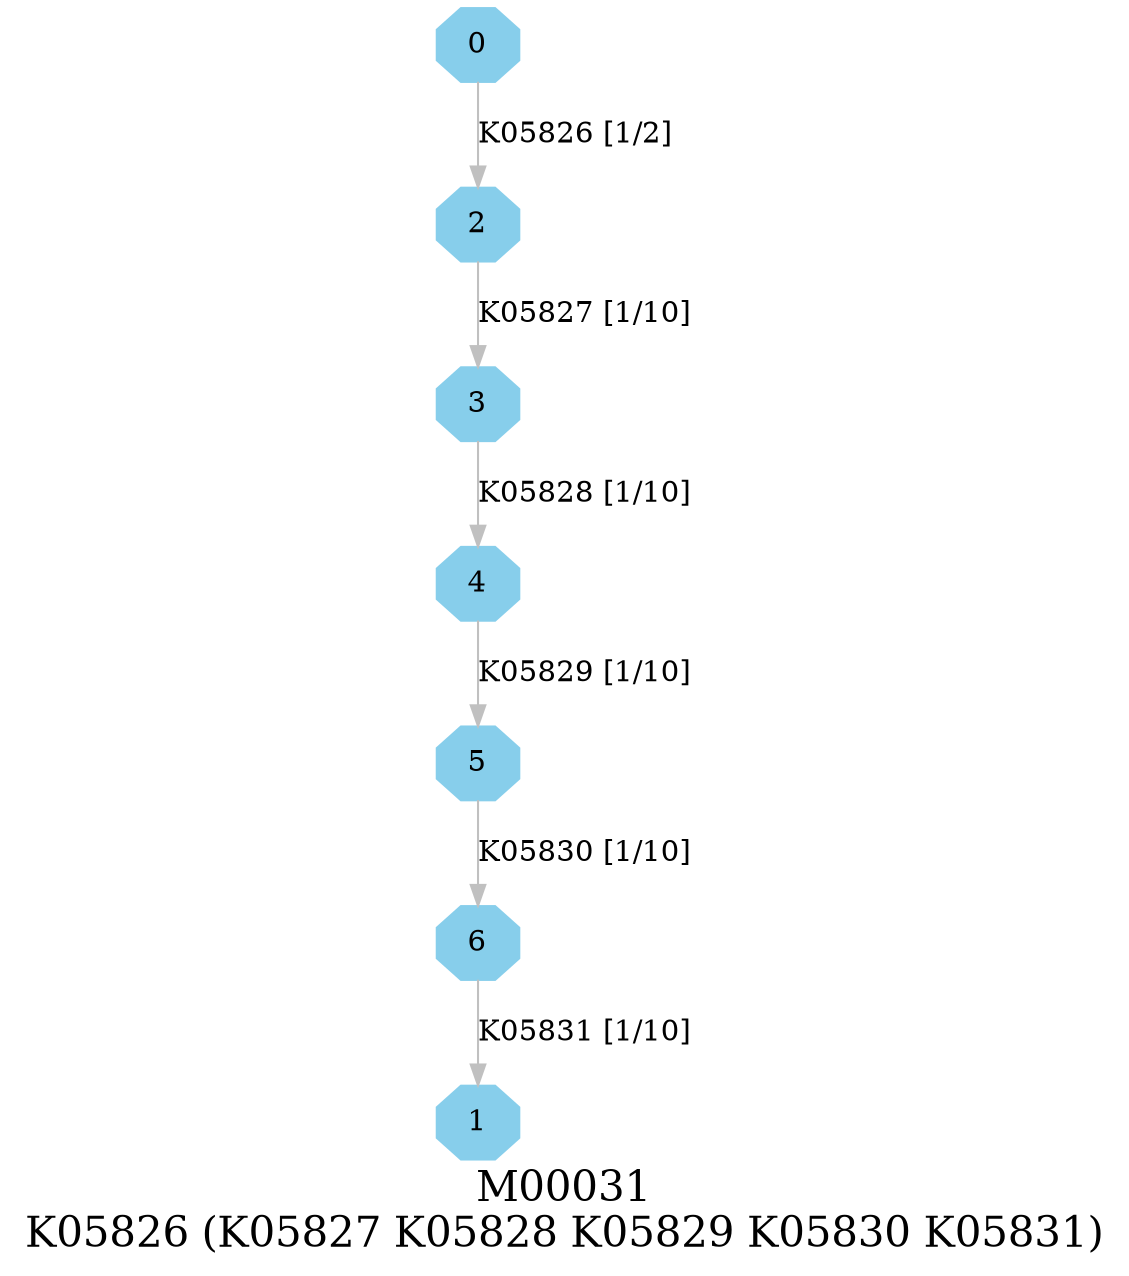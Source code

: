 digraph G {
graph [label="M00031
K05826 (K05827 K05828 K05829 K05830 K05831)",fontsize=20];
node [shape=box,style=filled];
edge [len=3,color=grey];
{node [width=.3,height=.3,shape=octagon,style=filled,color=skyblue] 0 1 2 3 4 5 6 }
0 -> 2 [label="K05826 [1/2]"];
2 -> 3 [label="K05827 [1/10]"];
3 -> 4 [label="K05828 [1/10]"];
4 -> 5 [label="K05829 [1/10]"];
5 -> 6 [label="K05830 [1/10]"];
6 -> 1 [label="K05831 [1/10]"];
}